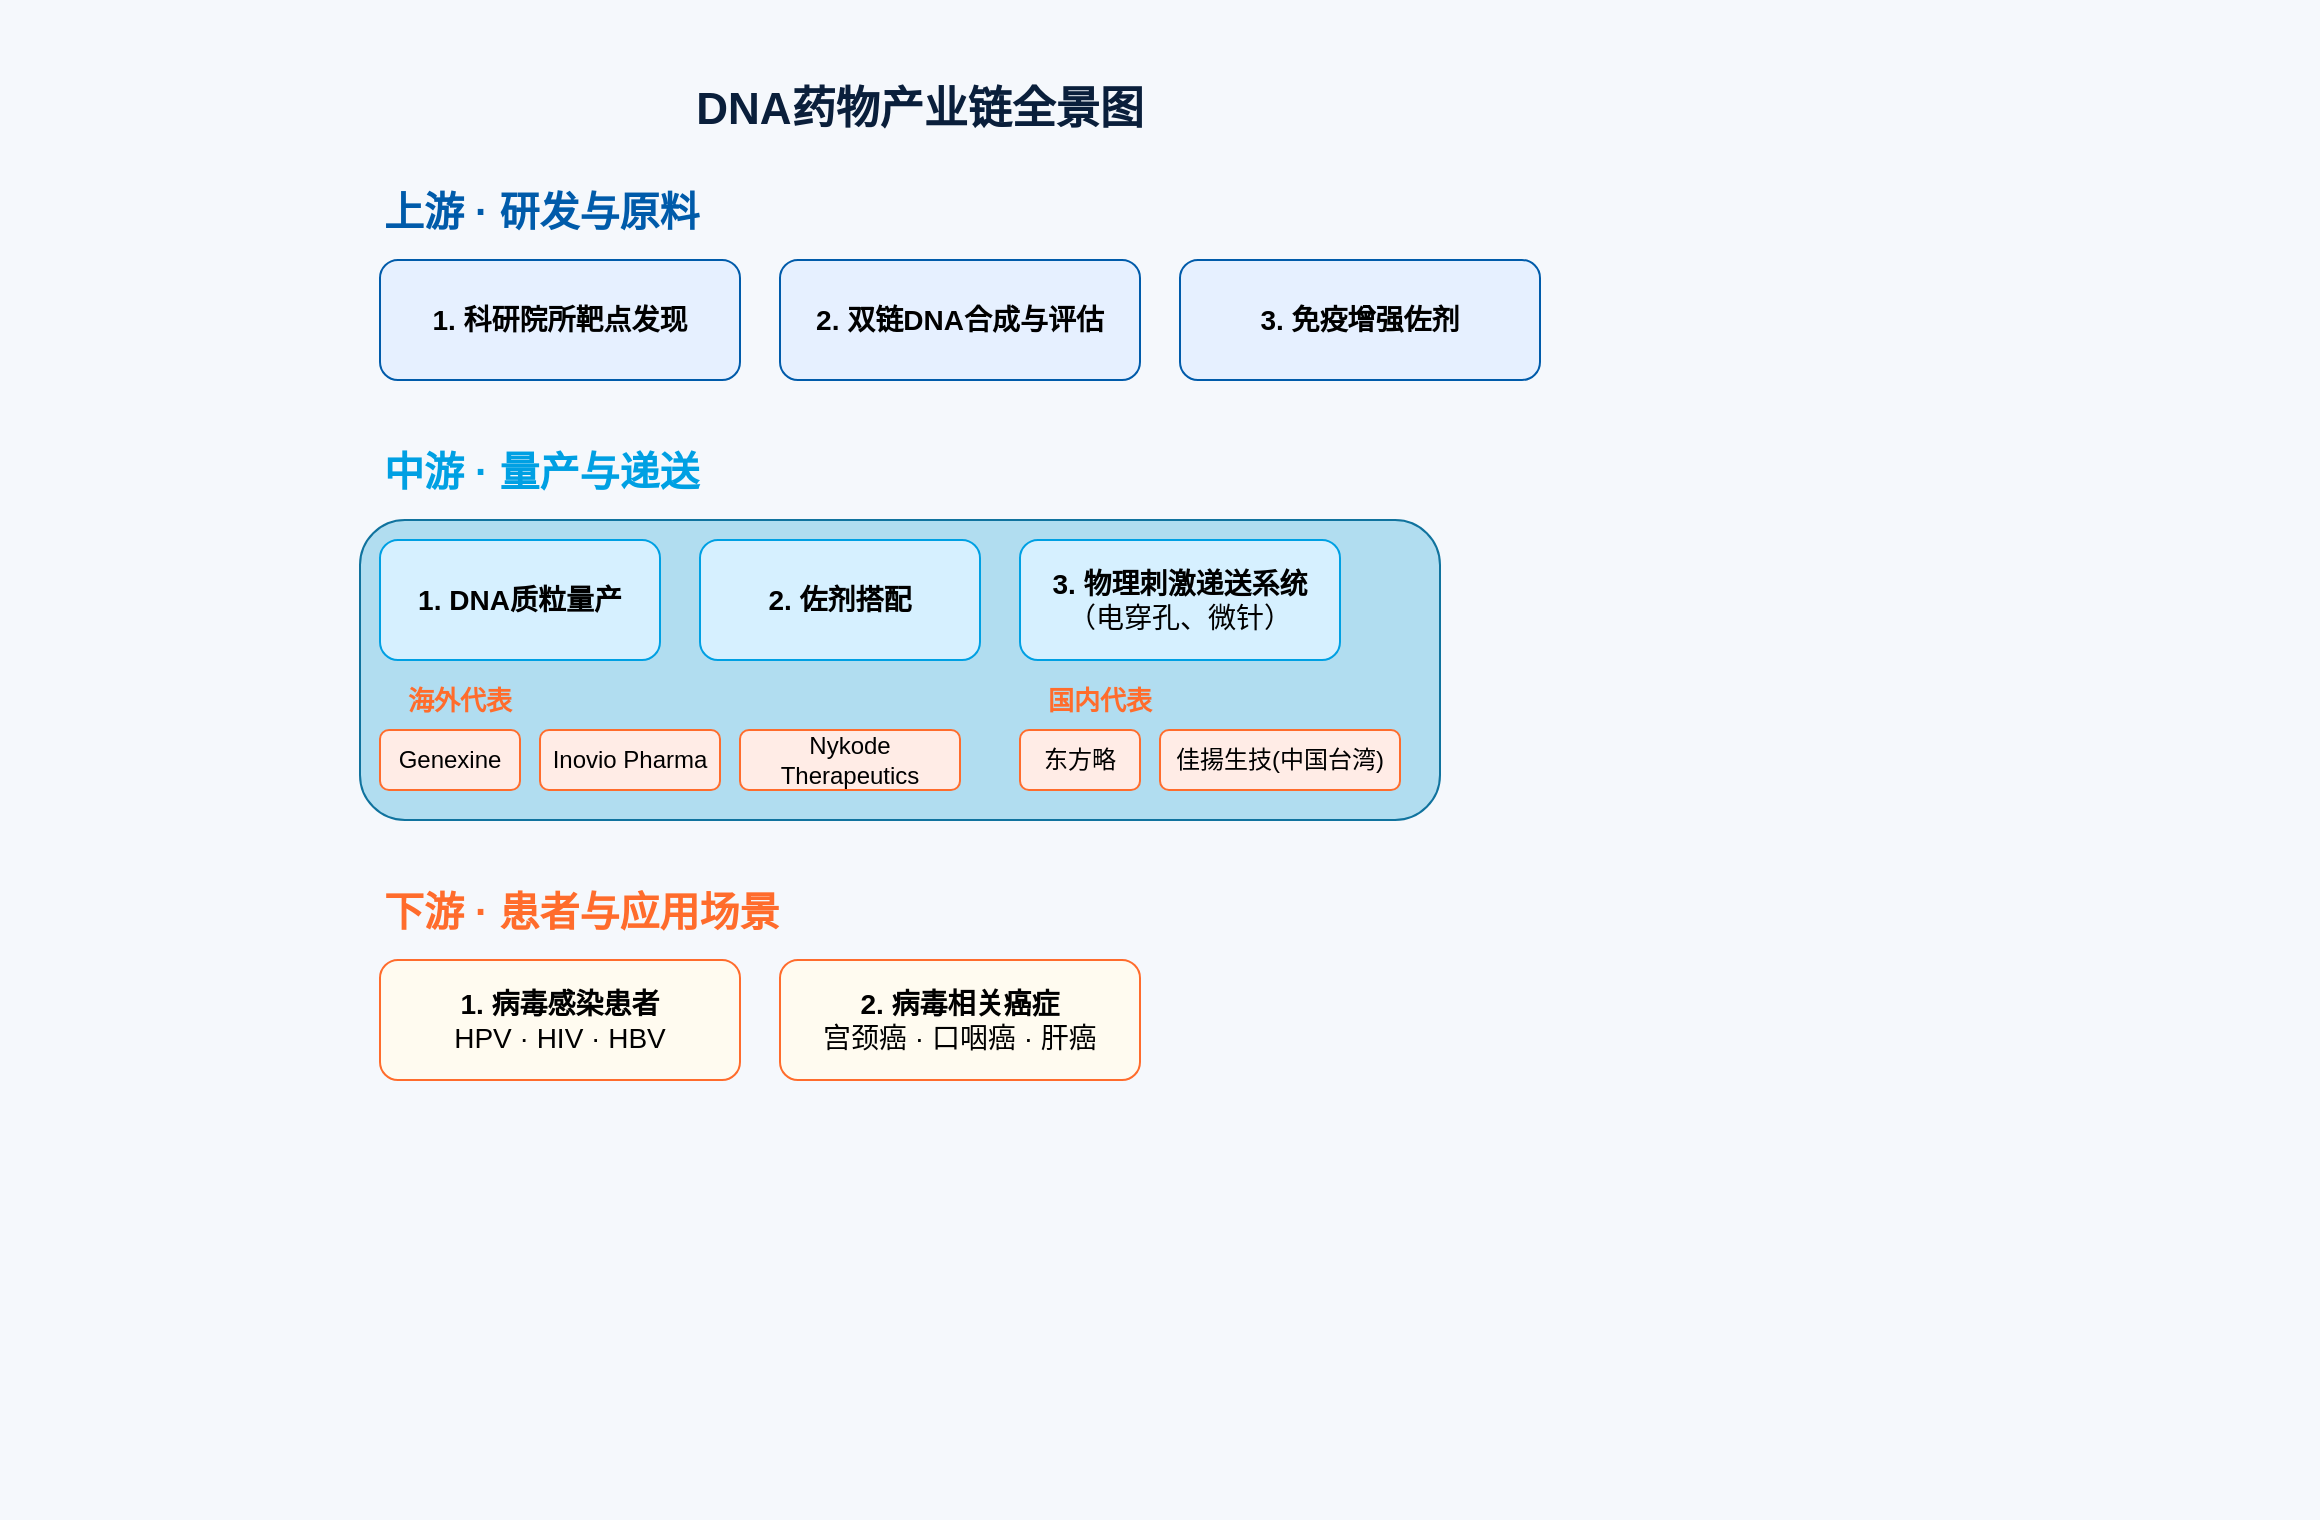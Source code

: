 <mxfile version="28.2.7">
  <diagram name="DNA药物产业链全景" id="Sb4ZDDVt_v8mFXcjm3wC">
    <mxGraphModel dx="1718" dy="1777" grid="1" gridSize="10" guides="1" tooltips="1" connect="1" arrows="1" fold="1" page="1" pageScale="1" pageWidth="827" pageHeight="1169" math="0" shadow="0">
      <root>
        <mxCell id="0" />
        <mxCell id="1" parent="0" />
        <mxCell id="CEepUaHy8Ifzq-DvnbG--1" value="" style="rounded=0;whiteSpace=wrap;html=1;fillColor=#F5F8FC;strokeColor=none;" parent="1" vertex="1">
          <mxGeometry x="-130" y="-30" width="1160" height="760" as="geometry" />
        </mxCell>
        <mxCell id="CEepUaHy8Ifzq-DvnbG--2" value="&lt;b&gt;上游 · 研发与原料&lt;/b&gt;" style="text;html=1;strokeColor=none;fillColor=none;align=left;verticalAlign=middle;whiteSpace=wrap;fontColor=#005BAA;fontSize=20;" parent="1" vertex="1">
          <mxGeometry x="60" y="60" width="240" height="30" as="geometry" />
        </mxCell>
        <mxCell id="CEepUaHy8Ifzq-DvnbG--3" value="&lt;b&gt;1. 科研院所靶点发现&lt;/b&gt;" style="rounded=1;whiteSpace=wrap;html=1;fillColor=#E6F0FF;strokeColor=#005BAA;fontSize=14;" parent="1" vertex="1">
          <mxGeometry x="60" y="100" width="180" height="60" as="geometry" />
        </mxCell>
        <mxCell id="CEepUaHy8Ifzq-DvnbG--4" value="&lt;b&gt;2. 双链DNA合成与评估&lt;/b&gt;" style="rounded=1;whiteSpace=wrap;html=1;fillColor=#E6F0FF;strokeColor=#005BAA;fontSize=14;" parent="1" vertex="1">
          <mxGeometry x="260" y="100" width="180" height="60" as="geometry" />
        </mxCell>
        <mxCell id="CEepUaHy8Ifzq-DvnbG--5" value="&lt;b&gt;3. 免疫增强佐剂&lt;/b&gt;" style="rounded=1;whiteSpace=wrap;html=1;fillColor=#E6F0FF;strokeColor=#005BAA;fontSize=14;" parent="1" vertex="1">
          <mxGeometry x="460" y="100" width="180" height="60" as="geometry" />
        </mxCell>
        <mxCell id="CEepUaHy8Ifzq-DvnbG--6" value="&lt;b&gt;中游 · 量产与递送&lt;/b&gt;" style="text;html=1;strokeColor=none;fillColor=none;align=left;verticalAlign=middle;whiteSpace=wrap;fontColor=#00A0E3;fontSize=20;" parent="1" vertex="1">
          <mxGeometry x="60" y="190" width="240" height="30" as="geometry" />
        </mxCell>
        <mxCell id="CEepUaHy8Ifzq-DvnbG--23" value="" style="rounded=1;whiteSpace=wrap;html=1;fillColor=#b1ddf0;strokeColor=#10739e;" parent="1" vertex="1">
          <mxGeometry x="50" y="230" width="540" height="150" as="geometry" />
        </mxCell>
        <mxCell id="CEepUaHy8Ifzq-DvnbG--8" value="&lt;b&gt;2. 佐剂搭配&lt;/b&gt;" style="rounded=1;whiteSpace=wrap;html=1;fillColor=#D6F0FF;strokeColor=#00A0E3;fontSize=14;" parent="1" vertex="1">
          <mxGeometry x="220" y="240" width="140" height="60" as="geometry" />
        </mxCell>
        <mxCell id="CEepUaHy8Ifzq-DvnbG--7" value="&lt;b&gt;1. DNA质粒量产&lt;/b&gt;" style="rounded=1;whiteSpace=wrap;html=1;fillColor=#D6F0FF;strokeColor=#00A0E3;fontSize=14;" parent="1" vertex="1">
          <mxGeometry x="60" y="240" width="140" height="60" as="geometry" />
        </mxCell>
        <mxCell id="CEepUaHy8Ifzq-DvnbG--9" value="&lt;b&gt;3. 物理刺激递送系统&lt;/b&gt;&lt;br&gt;（电穿孔、微针）" style="rounded=1;whiteSpace=wrap;html=1;fillColor=#D6F0FF;strokeColor=#00A0E3;fontSize=14;" parent="1" vertex="1">
          <mxGeometry x="380" y="240" width="160" height="60" as="geometry" />
        </mxCell>
        <mxCell id="CEepUaHy8Ifzq-DvnbG--10" value="&lt;b&gt;海外代表&lt;/b&gt;" style="text;html=1;strokeColor=none;fillColor=none;align=center;verticalAlign=middle;whiteSpace=wrap;fontColor=#FF6C2C;fontSize=13;" parent="1" vertex="1">
          <mxGeometry x="60" y="310" width="80" height="20" as="geometry" />
        </mxCell>
        <mxCell id="CEepUaHy8Ifzq-DvnbG--11" value="Genexine" style="rounded=1;whiteSpace=wrap;html=1;fillColor=#FFECE6;strokeColor=#FF6C2C;fontSize=12;" parent="1" vertex="1">
          <mxGeometry x="60" y="335" width="70" height="30" as="geometry" />
        </mxCell>
        <mxCell id="CEepUaHy8Ifzq-DvnbG--12" value="Inovio Pharma" style="rounded=1;whiteSpace=wrap;html=1;fillColor=#FFECE6;strokeColor=#FF6C2C;fontSize=12;" parent="1" vertex="1">
          <mxGeometry x="140" y="335" width="90" height="30" as="geometry" />
        </mxCell>
        <mxCell id="CEepUaHy8Ifzq-DvnbG--13" value="Nykode Therapeutics" style="rounded=1;whiteSpace=wrap;html=1;fillColor=#FFECE6;strokeColor=#FF6C2C;fontSize=12;" parent="1" vertex="1">
          <mxGeometry x="240" y="335" width="110" height="30" as="geometry" />
        </mxCell>
        <mxCell id="CEepUaHy8Ifzq-DvnbG--14" value="&lt;b&gt;国内代表&lt;/b&gt;" style="text;html=1;strokeColor=none;fillColor=none;align=center;verticalAlign=middle;whiteSpace=wrap;fontColor=#FF6C2C;fontSize=13;" parent="1" vertex="1">
          <mxGeometry x="380" y="310" width="80" height="20" as="geometry" />
        </mxCell>
        <mxCell id="CEepUaHy8Ifzq-DvnbG--15" value="东方略" style="rounded=1;whiteSpace=wrap;html=1;fillColor=#FFECE6;strokeColor=#FF6C2C;fontSize=12;" parent="1" vertex="1">
          <mxGeometry x="380" y="335" width="60" height="30" as="geometry" />
        </mxCell>
        <mxCell id="CEepUaHy8Ifzq-DvnbG--16" value="佳揚生技(中国台湾)" style="rounded=1;whiteSpace=wrap;html=1;fillColor=#FFECE6;strokeColor=#FF6C2C;fontSize=12;" parent="1" vertex="1">
          <mxGeometry x="450" y="335" width="120" height="30" as="geometry" />
        </mxCell>
        <mxCell id="CEepUaHy8Ifzq-DvnbG--17" value="&lt;b&gt;下游 · 患者与应用场景&lt;/b&gt;" style="text;html=1;strokeColor=none;fillColor=none;align=left;verticalAlign=middle;whiteSpace=wrap;fontColor=#FF6C2C;fontSize=20;" parent="1" vertex="1">
          <mxGeometry x="60" y="410" width="280" height="30" as="geometry" />
        </mxCell>
        <mxCell id="CEepUaHy8Ifzq-DvnbG--18" value="&lt;b&gt;1. 病毒感染患者&lt;/b&gt;&lt;br&gt;HPV · HIV · HBV" style="rounded=1;whiteSpace=wrap;html=1;fillColor=#FFFBF0;strokeColor=#FF6C2C;fontSize=14;" parent="1" vertex="1">
          <mxGeometry x="60" y="450" width="180" height="60" as="geometry" />
        </mxCell>
        <mxCell id="CEepUaHy8Ifzq-DvnbG--19" value="&lt;b&gt;2. 病毒相关癌症&lt;/b&gt;&lt;br&gt;宫颈癌 · 口咽癌 · 肝癌" style="rounded=1;whiteSpace=wrap;html=1;fillColor=#FFFBF0;strokeColor=#FF6C2C;fontSize=14;" parent="1" vertex="1">
          <mxGeometry x="260" y="450" width="180" height="60" as="geometry" />
        </mxCell>
        <mxCell id="CEepUaHy8Ifzq-DvnbG--22" value="&lt;b&gt;DNA药物产业链全景图&lt;/b&gt;" style="text;html=1;strokeColor=none;fillColor=none;align=center;verticalAlign=middle;whiteSpace=wrap;fontColor=#0A1F3B;fontSize=22;" parent="1" vertex="1">
          <mxGeometry x="210" y="10" width="240" height="30" as="geometry" />
        </mxCell>
      </root>
    </mxGraphModel>
  </diagram>
</mxfile>
